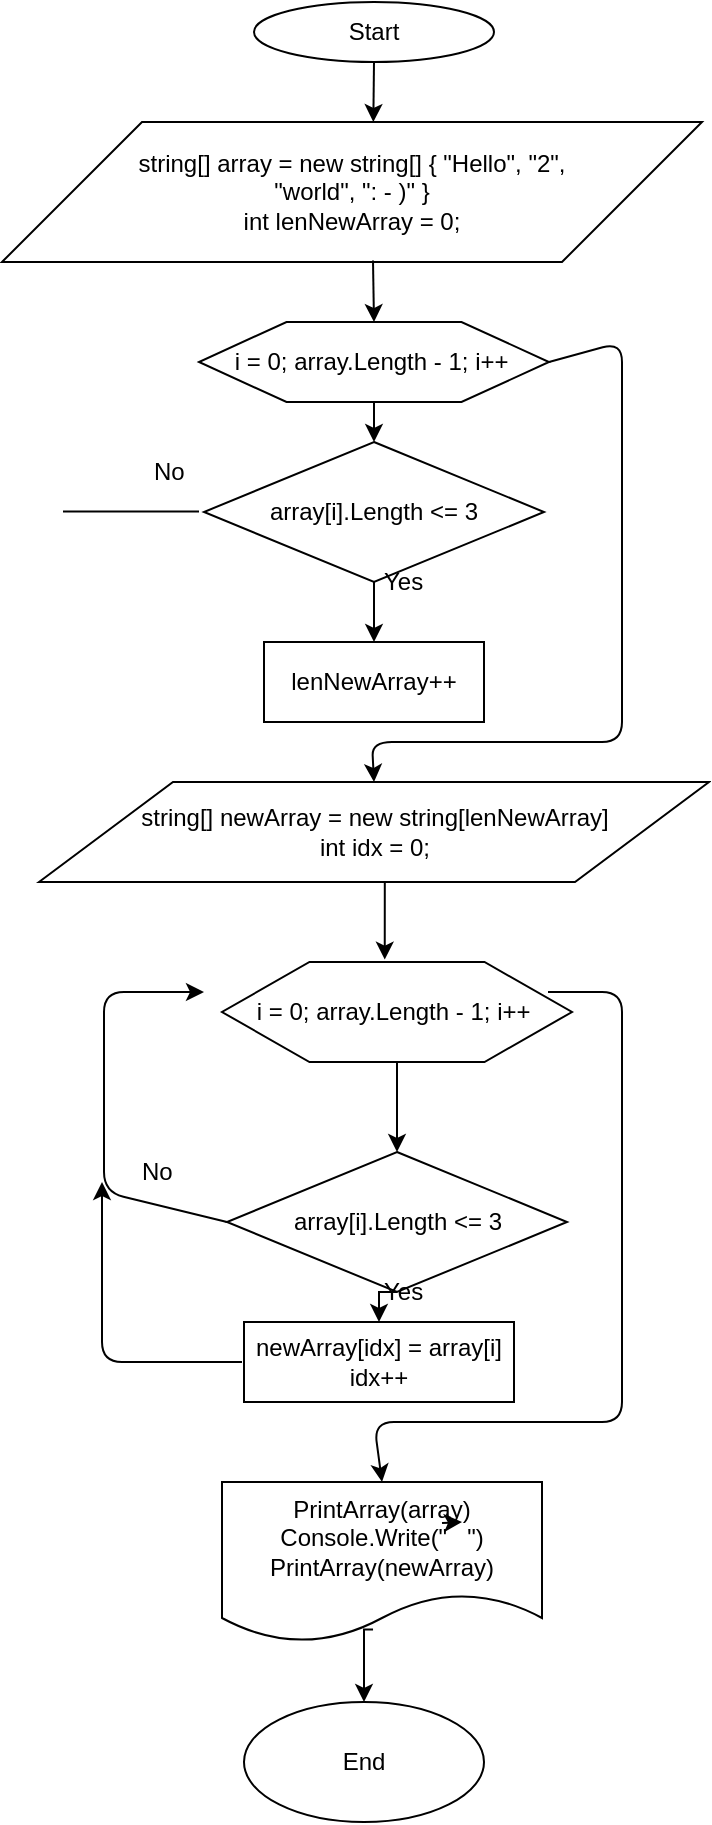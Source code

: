<mxfile version="20.6.0" type="device"><diagram id="s9xl1DGpsWvm4kgN8fMo" name="Page-1"><mxGraphModel dx="519" dy="245" grid="1" gridSize="10" guides="1" tooltips="1" connect="1" arrows="1" fold="1" page="1" pageScale="1" pageWidth="827" pageHeight="1169" math="0" shadow="0"><root><mxCell id="0"/><mxCell id="1" parent="0"/><mxCell id="2" value="Start" style="ellipse;whiteSpace=wrap;html=1;" parent="1" vertex="1"><mxGeometry x="296" y="10" width="120" height="30" as="geometry"/></mxCell><mxCell id="3" value="string[] array = new string[] { &quot;Hello&quot;, &quot;2&quot;,&lt;br&gt;&quot;world&quot;, &quot;: - )&quot; }&lt;br&gt;int lenNewArray = 0;" style="shape=parallelogram;perimeter=parallelogramPerimeter;whiteSpace=wrap;html=1;align=center;" parent="1" vertex="1"><mxGeometry x="170" y="70" width="350" height="70" as="geometry"/></mxCell><mxCell id="20" style="edgeStyle=orthogonalEdgeStyle;rounded=0;jumpSize=3;orthogonalLoop=1;jettySize=auto;html=1;exitX=0.5;exitY=1;exitDx=0;exitDy=0;entryX=0.5;entryY=0;entryDx=0;entryDy=0;strokeWidth=1;" parent="1" source="4" target="5" edge="1"><mxGeometry relative="1" as="geometry"/></mxCell><mxCell id="4" value="i = 0; array.Length - 1; i++&amp;nbsp;" style="shape=hexagon;perimeter=hexagonPerimeter2;whiteSpace=wrap;html=1;" parent="1" vertex="1"><mxGeometry x="268.5" y="170" width="175" height="40" as="geometry"/></mxCell><mxCell id="21" style="edgeStyle=orthogonalEdgeStyle;rounded=0;jumpSize=3;orthogonalLoop=1;jettySize=auto;html=1;exitX=0.5;exitY=1;exitDx=0;exitDy=0;entryX=0.5;entryY=0;entryDx=0;entryDy=0;strokeWidth=1;" parent="1" source="5" target="6" edge="1"><mxGeometry relative="1" as="geometry"/></mxCell><mxCell id="5" value="array[i].Length &amp;lt;= 3" style="rhombus;whiteSpace=wrap;html=1;" parent="1" vertex="1"><mxGeometry x="271" y="230" width="170" height="70" as="geometry"/></mxCell><mxCell id="6" value="lenNewArray++" style="rounded=0;whiteSpace=wrap;html=1;" parent="1" vertex="1"><mxGeometry x="301" y="330" width="110" height="40" as="geometry"/></mxCell><mxCell id="27" style="edgeStyle=orthogonalEdgeStyle;rounded=0;jumpSize=3;orthogonalLoop=1;jettySize=auto;html=1;exitX=0.5;exitY=1;exitDx=0;exitDy=0;entryX=0.465;entryY=-0.024;entryDx=0;entryDy=0;entryPerimeter=0;strokeWidth=1;" parent="1" source="7" target="8" edge="1"><mxGeometry relative="1" as="geometry"/></mxCell><mxCell id="7" value="string[] newArray = new string[lenNewArray]&lt;br&gt;int idx = 0;" style="shape=parallelogram;perimeter=parallelogramPerimeter;whiteSpace=wrap;html=1;" parent="1" vertex="1"><mxGeometry x="188.5" y="400" width="335" height="50" as="geometry"/></mxCell><mxCell id="37" style="edgeStyle=orthogonalEdgeStyle;rounded=0;jumpSize=3;orthogonalLoop=1;jettySize=auto;html=1;exitX=0.5;exitY=1;exitDx=0;exitDy=0;entryX=0.5;entryY=0;entryDx=0;entryDy=0;strokeWidth=1;" parent="1" source="8" target="9" edge="1"><mxGeometry relative="1" as="geometry"/></mxCell><mxCell id="8" value="i = 0; array.Length - 1; i++&amp;nbsp;" style="shape=hexagon;perimeter=hexagonPerimeter2;whiteSpace=wrap;html=1;" parent="1" vertex="1"><mxGeometry x="280" y="490" width="175" height="50" as="geometry"/></mxCell><mxCell id="35" style="edgeStyle=orthogonalEdgeStyle;rounded=0;jumpSize=3;orthogonalLoop=1;jettySize=auto;html=1;exitX=0.5;exitY=1;exitDx=0;exitDy=0;entryX=0.5;entryY=0;entryDx=0;entryDy=0;strokeWidth=1;" parent="1" source="9" target="10" edge="1"><mxGeometry relative="1" as="geometry"/></mxCell><mxCell id="9" value="array[i].Length &amp;lt;= 3" style="rhombus;whiteSpace=wrap;html=1;" parent="1" vertex="1"><mxGeometry x="282.5" y="585" width="170" height="70" as="geometry"/></mxCell><mxCell id="10" value="newArray[idx] = array[i]&lt;br&gt;idx++" style="rounded=0;whiteSpace=wrap;html=1;" parent="1" vertex="1"><mxGeometry x="291" y="670" width="135" height="40" as="geometry"/></mxCell><mxCell id="15" style="edgeStyle=orthogonalEdgeStyle;rounded=0;jumpSize=3;orthogonalLoop=1;jettySize=auto;html=1;strokeWidth=1;entryX=0.5;entryY=0;entryDx=0;entryDy=0;exitX=0.472;exitY=0.922;exitDx=0;exitDy=0;exitPerimeter=0;" parent="1" source="11" target="14" edge="1"><mxGeometry relative="1" as="geometry"><mxPoint x="356" y="850" as="targetPoint"/><mxPoint x="353" y="820" as="sourcePoint"/></mxGeometry></mxCell><mxCell id="11" value="PrintArray(array)&lt;br&gt;Console.Write(&quot;&amp;nbsp; &amp;nbsp;&quot;)&lt;br&gt;PrintArray(newArray)" style="shape=document;whiteSpace=wrap;html=1;boundedLbl=1;" parent="1" vertex="1"><mxGeometry x="280" y="750" width="160" height="80" as="geometry"/></mxCell><mxCell id="12" value="" style="endArrow=classic;html=1;strokeWidth=1;jumpSize=3;" parent="1" edge="1"><mxGeometry width="50" height="50" relative="1" as="geometry"><mxPoint x="390" y="770.5" as="sourcePoint"/><mxPoint x="400" y="770" as="targetPoint"/></mxGeometry></mxCell><mxCell id="14" value="End" style="ellipse;whiteSpace=wrap;html=1;" parent="1" vertex="1"><mxGeometry x="291" y="860" width="120" height="60" as="geometry"/></mxCell><mxCell id="18" value="" style="endArrow=classic;html=1;strokeWidth=1;entryX=0.5;entryY=0;entryDx=0;entryDy=0;exitX=0.53;exitY=0.989;exitDx=0;exitDy=0;exitPerimeter=0;" parent="1" target="4" edge="1" source="3"><mxGeometry width="50" height="50" relative="1" as="geometry"><mxPoint x="356" y="132" as="sourcePoint"/><mxPoint x="378" y="130" as="targetPoint"/></mxGeometry></mxCell><mxCell id="22" value="Yes" style="text;html=1;resizable=0;points=[];autosize=1;align=left;verticalAlign=top;spacingTop=-4;" parent="1" vertex="1"><mxGeometry x="358.5" y="290" width="40" height="20" as="geometry"/></mxCell><mxCell id="23" value="" style="endArrow=classic;html=1;strokeWidth=1;exitX=1;exitY=0.5;exitDx=0;exitDy=0;entryX=0.5;entryY=0;entryDx=0;entryDy=0;" parent="1" source="4" target="7" edge="1"><mxGeometry width="50" height="50" relative="1" as="geometry"><mxPoint x="440" y="230" as="sourcePoint"/><mxPoint x="480" y="370" as="targetPoint"/><Array as="points"><mxPoint x="480" y="180"/><mxPoint x="480" y="380"/><mxPoint x="355" y="380"/></Array></mxGeometry></mxCell><mxCell id="25" value="No" style="text;html=1;resizable=0;points=[];autosize=1;align=left;verticalAlign=top;spacingTop=-4;" parent="1" vertex="1"><mxGeometry x="243.5" y="235" width="30" height="20" as="geometry"/></mxCell><mxCell id="28" value="" style="endArrow=classic;html=1;strokeWidth=1;exitX=0;exitY=0.5;exitDx=0;exitDy=0;" parent="1" source="9" edge="1"><mxGeometry width="50" height="50" relative="1" as="geometry"><mxPoint x="221" y="555" as="sourcePoint"/><mxPoint x="271" y="505" as="targetPoint"/><Array as="points"><mxPoint x="221" y="605"/><mxPoint x="221" y="505"/></Array></mxGeometry></mxCell><mxCell id="29" value="" style="endArrow=classic;html=1;strokeWidth=1;" parent="1" edge="1"><mxGeometry width="50" height="50" relative="1" as="geometry"><mxPoint x="290" y="690" as="sourcePoint"/><mxPoint x="220" y="600" as="targetPoint"/><Array as="points"><mxPoint x="220" y="690"/></Array></mxGeometry></mxCell><mxCell id="32" value="No" style="text;html=1;resizable=0;points=[];autosize=1;align=left;verticalAlign=top;spacingTop=-4;" parent="1" vertex="1"><mxGeometry x="238" y="585" width="30" height="20" as="geometry"/></mxCell><mxCell id="36" value="Yes" style="text;html=1;resizable=0;points=[];autosize=1;align=left;verticalAlign=top;spacingTop=-4;" parent="1" vertex="1"><mxGeometry x="358.5" y="645" width="40" height="20" as="geometry"/></mxCell><mxCell id="40" value="" style="endArrow=classic;html=1;strokeWidth=1;entryX=0.5;entryY=0;entryDx=0;entryDy=0;" parent="1" target="11" edge="1"><mxGeometry width="50" height="50" relative="1" as="geometry"><mxPoint x="443" y="505" as="sourcePoint"/><mxPoint x="480" y="720" as="targetPoint"/><Array as="points"><mxPoint x="480" y="505"/><mxPoint x="480" y="720"/><mxPoint x="410" y="720"/><mxPoint x="356" y="720"/></Array></mxGeometry></mxCell><mxCell id="FuOSSM73NNor668RGet--42" value="" style="endArrow=classic;html=1;rounded=0;exitX=0.5;exitY=1;exitDx=0;exitDy=0;" edge="1" parent="1" source="2"><mxGeometry width="50" height="50" relative="1" as="geometry"><mxPoint x="356" y="40" as="sourcePoint"/><mxPoint x="355.67" y="70" as="targetPoint"/><Array as="points"/></mxGeometry></mxCell><mxCell id="FuOSSM73NNor668RGet--45" value="" style="endArrow=none;html=1;rounded=0;" edge="1" parent="1"><mxGeometry width="50" height="50" relative="1" as="geometry"><mxPoint x="200.5" y="264.75" as="sourcePoint"/><mxPoint x="268.5" y="264.75" as="targetPoint"/><Array as="points"><mxPoint x="230.5" y="264.75"/></Array></mxGeometry></mxCell></root></mxGraphModel></diagram></mxfile>